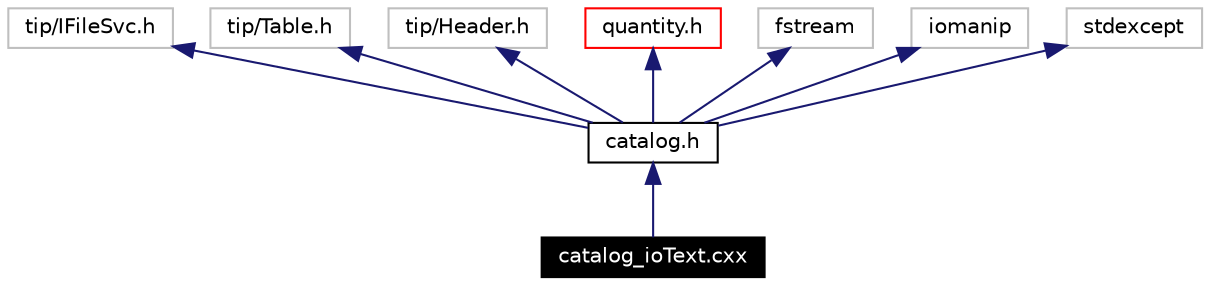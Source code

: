 digraph inheritance
{
  Node46 [shape="box",label="catalog_ioText.cxx",fontsize=10,height=0.2,width=0.4,fontname="Helvetica",color="black",style="filled" fontcolor="white"];
  Node47 -> Node46 [dir=back,color="midnightblue",fontsize=10,style="solid",fontname="Helvetica"];
  Node47 [shape="box",label="catalog.h",fontsize=10,height=0.2,width=0.4,fontname="Helvetica",color="black",URL="$catalog_8h.html"];
  Node48 -> Node47 [dir=back,color="midnightblue",fontsize=10,style="solid",fontname="Helvetica"];
  Node48 [shape="box",label="tip/IFileSvc.h",fontsize=10,height=0.2,width=0.4,fontname="Helvetica",color="grey75"];
  Node49 -> Node47 [dir=back,color="midnightblue",fontsize=10,style="solid",fontname="Helvetica"];
  Node49 [shape="box",label="tip/Table.h",fontsize=10,height=0.2,width=0.4,fontname="Helvetica",color="grey75"];
  Node50 -> Node47 [dir=back,color="midnightblue",fontsize=10,style="solid",fontname="Helvetica"];
  Node50 [shape="box",label="tip/Header.h",fontsize=10,height=0.2,width=0.4,fontname="Helvetica",color="grey75"];
  Node51 -> Node47 [dir=back,color="midnightblue",fontsize=10,style="solid",fontname="Helvetica"];
  Node51 [shape="box",label="quantity.h",fontsize=10,height=0.2,width=0.4,fontname="Helvetica",color="red",URL="$quantity_8h.html"];
  Node56 -> Node47 [dir=back,color="midnightblue",fontsize=10,style="solid",fontname="Helvetica"];
  Node56 [shape="box",label="fstream",fontsize=10,height=0.2,width=0.4,fontname="Helvetica",color="grey75"];
  Node57 -> Node47 [dir=back,color="midnightblue",fontsize=10,style="solid",fontname="Helvetica"];
  Node57 [shape="box",label="iomanip",fontsize=10,height=0.2,width=0.4,fontname="Helvetica",color="grey75"];
  Node58 -> Node47 [dir=back,color="midnightblue",fontsize=10,style="solid",fontname="Helvetica"];
  Node58 [shape="box",label="stdexcept",fontsize=10,height=0.2,width=0.4,fontname="Helvetica",color="grey75"];
}
